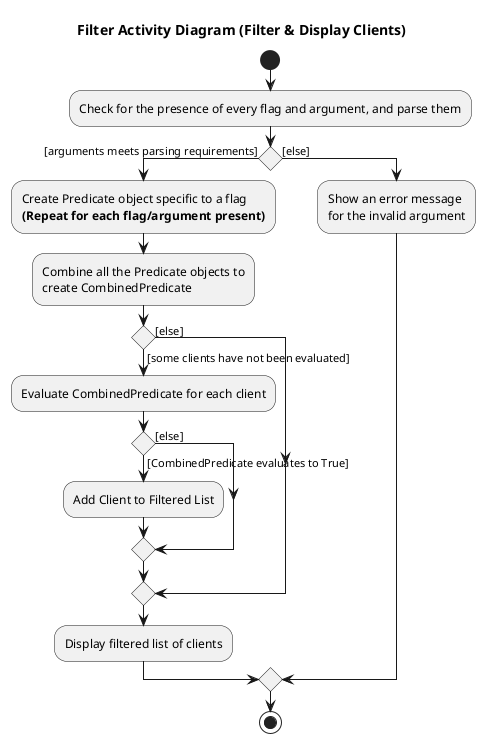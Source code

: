 @startuml
'https://plantuml.com/activity-diagram-beta
title Filter Activity Diagram (Filter & Display Clients)
start
:Check for the presence of every flag and argument, and parse them;
if () then ([arguments meets parsing requirements])
    :Create Predicate object specific to a flag
    **(Repeat for each flag/argument present)**;

    :Combine all the Predicate objects to
    create CombinedPredicate;

    if () then ([some clients have not been evaluated])
        :Evaluate CombinedPredicate for each client;
        if () then ([CombinedPredicate evaluates to True])
            :Add Client to Filtered List;
        else ([else])
        endif
    else([else])
    endif

    :Display filtered list of clients;
else ([else])
    :Show an error message
    for the invalid argument;
endif
stop
@enduml
